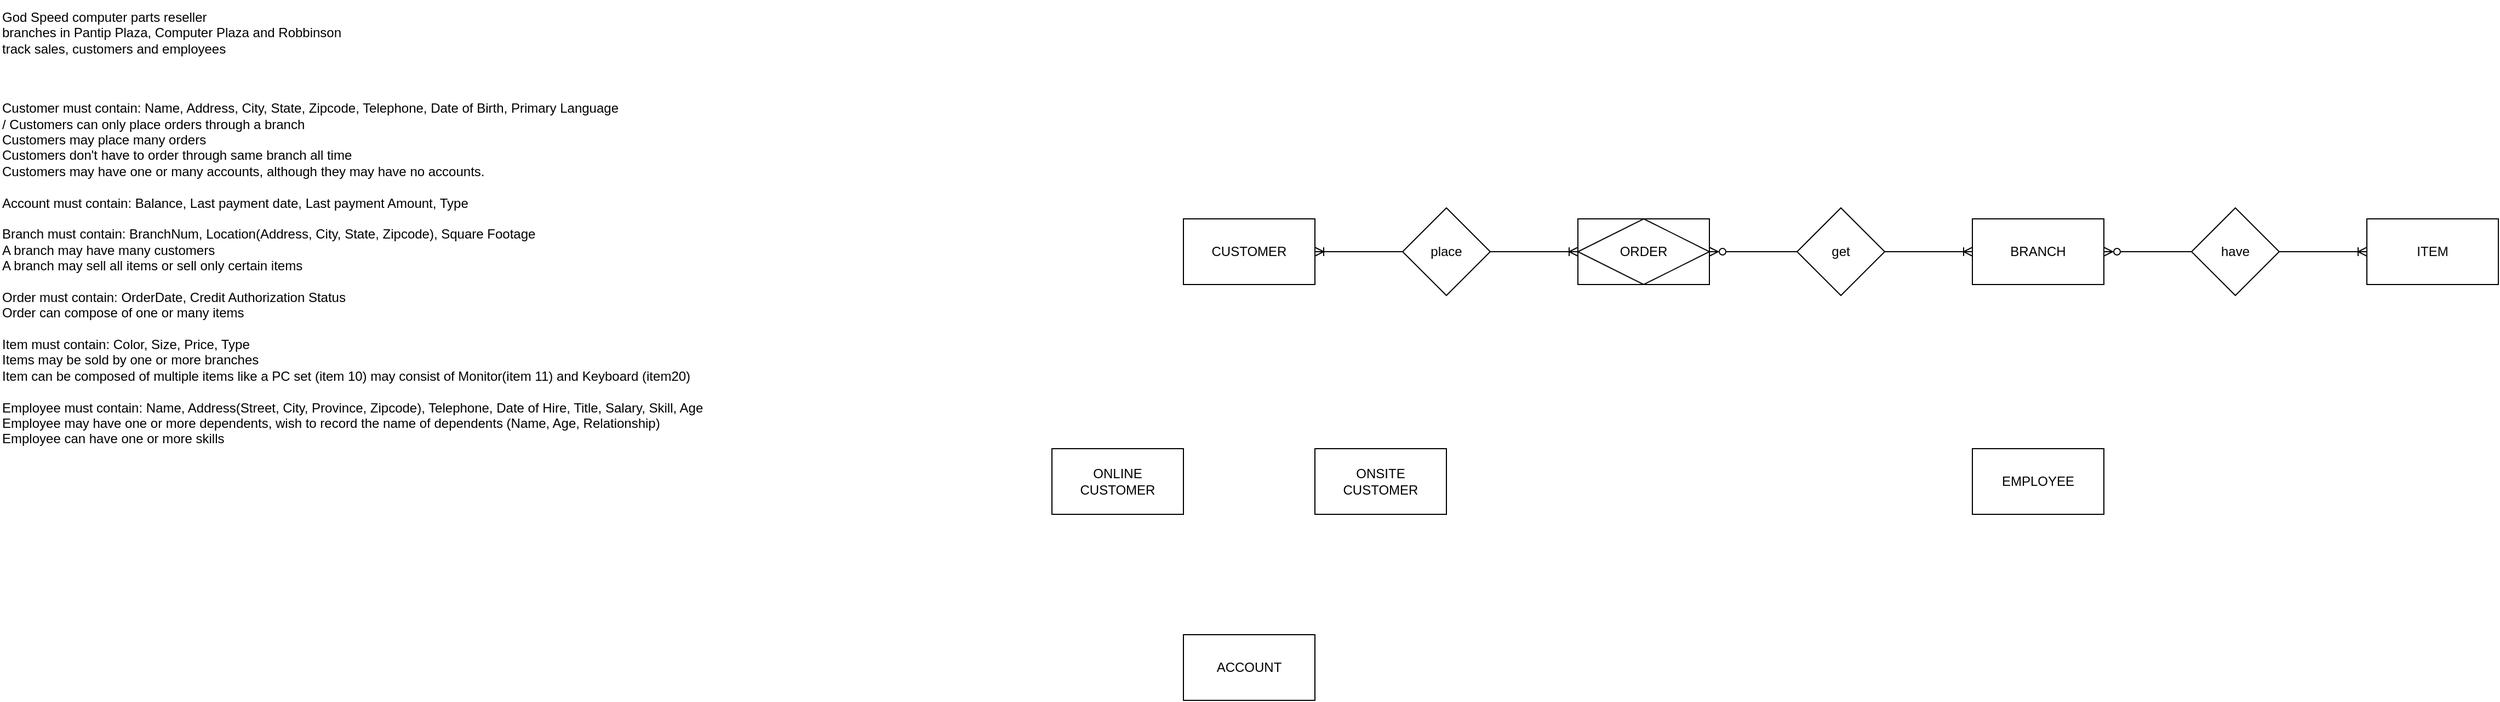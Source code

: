 <mxfile version="28.1.0">
  <diagram name="Page-1" id="kPW6Q-uU6MvsNbNIOXp1">
    <mxGraphModel dx="2421" dy="1348" grid="1" gridSize="10" guides="1" tooltips="1" connect="1" arrows="1" fold="1" page="1" pageScale="1" pageWidth="850" pageHeight="1100" math="0" shadow="0">
      <root>
        <mxCell id="0" />
        <mxCell id="1" parent="0" />
        <mxCell id="nXUQcJA8knITZQ03GCeb-1" value="CUSTOMER" style="rounded=0;whiteSpace=wrap;html=1;" vertex="1" parent="1">
          <mxGeometry x="1120" y="240" width="120" height="60" as="geometry" />
        </mxCell>
        <mxCell id="nXUQcJA8knITZQ03GCeb-3" value="God Speed computer parts reseller&lt;div&gt;branches in Pantip Plaza, Computer Plaza and Robbinson&lt;/div&gt;&lt;div&gt;track sales, customers and employees&lt;/div&gt;" style="text;html=1;align=left;verticalAlign=middle;whiteSpace=wrap;rounded=0;" vertex="1" parent="1">
          <mxGeometry x="40" y="40" width="320" height="60" as="geometry" />
        </mxCell>
        <mxCell id="nXUQcJA8knITZQ03GCeb-4" value="&lt;div&gt;Customer must contain: Name, Address, City, State, Zipcode, Telephone, Date of Birth, Primary Language&lt;/div&gt;/ Customers can only place orders through a branch&amp;nbsp;&lt;div&gt;Customers may place many orders&lt;/div&gt;&lt;div&gt;Customers don&#39;t have to order through same branch all time&lt;/div&gt;&lt;div&gt;Customers may have one or many accounts, although they may have no accounts.&lt;/div&gt;&lt;div&gt;&lt;br&gt;&lt;/div&gt;&lt;div&gt;Account must contain: Balance, Last payment date, Last payment Amount, Type&lt;/div&gt;&lt;div&gt;&lt;br&gt;&lt;/div&gt;&lt;div&gt;Branch must contain: BranchNum, Location(Address, City, State, Zipcode), Square Footage&lt;/div&gt;&lt;div&gt;A branch may have many customers&lt;/div&gt;&lt;div&gt;A branch may sell all items or sell only certain items&lt;/div&gt;&lt;div&gt;&lt;br&gt;&lt;/div&gt;&lt;div&gt;&lt;div&gt;Order must contain: OrderDate, Credit Authorization Status&lt;/div&gt;&lt;/div&gt;&lt;div&gt;Order can compose of one or many items&lt;/div&gt;&lt;div&gt;&lt;br&gt;&lt;/div&gt;&lt;div&gt;&lt;div&gt;Item must contain: Color, Size, Price, Type&lt;/div&gt;&lt;/div&gt;&lt;div&gt;Items may be sold by one or more branches&lt;/div&gt;&lt;div&gt;Item can be composed of multiple items like a PC set (item 10) may consist of Monitor(item 11) and Keyboard (item20)&lt;/div&gt;&lt;div&gt;&lt;br&gt;&lt;/div&gt;&lt;div&gt;&lt;div&gt;Employee must contain: Name, Address(Street, City, Province, Zipcode), Telephone, Date of Hire, Title, Salary, Skill, Age&lt;/div&gt;&lt;div&gt;Employee may have one or more dependents, wish to record the name of dependents (Name, Age, Relationship)&lt;/div&gt;&lt;div&gt;Employee can have one or more skills&lt;/div&gt;&lt;/div&gt;" style="text;html=1;align=left;verticalAlign=middle;whiteSpace=wrap;rounded=0;" vertex="1" parent="1">
          <mxGeometry x="40" y="130" width="660" height="320" as="geometry" />
        </mxCell>
        <mxCell id="nXUQcJA8knITZQ03GCeb-6" value="BRANCH" style="rounded=0;whiteSpace=wrap;html=1;" vertex="1" parent="1">
          <mxGeometry x="1840" y="240" width="120" height="60" as="geometry" />
        </mxCell>
        <mxCell id="nXUQcJA8knITZQ03GCeb-9" value="" style="group" vertex="1" connectable="0" parent="1">
          <mxGeometry x="1480" y="240" width="120" height="60" as="geometry" />
        </mxCell>
        <mxCell id="nXUQcJA8knITZQ03GCeb-7" value="" style="rounded=0;whiteSpace=wrap;html=1;" vertex="1" parent="nXUQcJA8knITZQ03GCeb-9">
          <mxGeometry width="120" height="60" as="geometry" />
        </mxCell>
        <mxCell id="nXUQcJA8knITZQ03GCeb-8" value="ORDER" style="rhombus;whiteSpace=wrap;html=1;" vertex="1" parent="nXUQcJA8knITZQ03GCeb-9">
          <mxGeometry width="120" height="60" as="geometry" />
        </mxCell>
        <mxCell id="nXUQcJA8knITZQ03GCeb-10" value="ACCOUNT" style="rounded=0;whiteSpace=wrap;html=1;" vertex="1" parent="1">
          <mxGeometry x="1120" y="620" width="120" height="60" as="geometry" />
        </mxCell>
        <mxCell id="nXUQcJA8knITZQ03GCeb-11" value="EMPLOYEE" style="rounded=0;whiteSpace=wrap;html=1;" vertex="1" parent="1">
          <mxGeometry x="1840" y="450" width="120" height="60" as="geometry" />
        </mxCell>
        <mxCell id="nXUQcJA8knITZQ03GCeb-12" value="ITEM" style="rounded=0;whiteSpace=wrap;html=1;" vertex="1" parent="1">
          <mxGeometry x="2200" y="240" width="120" height="60" as="geometry" />
        </mxCell>
        <mxCell id="nXUQcJA8knITZQ03GCeb-13" value="place" style="rhombus;whiteSpace=wrap;html=1;" vertex="1" parent="1">
          <mxGeometry x="1320" y="230" width="80" height="80" as="geometry" />
        </mxCell>
        <mxCell id="nXUQcJA8knITZQ03GCeb-14" value="get" style="rhombus;whiteSpace=wrap;html=1;" vertex="1" parent="1">
          <mxGeometry x="1680" y="230" width="80" height="80" as="geometry" />
        </mxCell>
        <mxCell id="nXUQcJA8knITZQ03GCeb-16" value="ONLINE&lt;div&gt;CUSTOMER&lt;/div&gt;" style="rounded=0;whiteSpace=wrap;html=1;" vertex="1" parent="1">
          <mxGeometry x="1000" y="450" width="120" height="60" as="geometry" />
        </mxCell>
        <mxCell id="nXUQcJA8knITZQ03GCeb-17" value="ONSITE&lt;div&gt;CUSTOMER&lt;/div&gt;" style="rounded=0;whiteSpace=wrap;html=1;" vertex="1" parent="1">
          <mxGeometry x="1240" y="450" width="120" height="60" as="geometry" />
        </mxCell>
        <mxCell id="nXUQcJA8knITZQ03GCeb-18" value="have" style="rhombus;whiteSpace=wrap;html=1;" vertex="1" parent="1">
          <mxGeometry x="2040" y="230" width="80" height="80" as="geometry" />
        </mxCell>
        <mxCell id="nXUQcJA8knITZQ03GCeb-19" value="" style="endArrow=none;html=1;rounded=0;entryX=0;entryY=0.5;entryDx=0;entryDy=0;exitX=1;exitY=0.5;exitDx=0;exitDy=0;startArrow=ERzeroToMany;startFill=0;" edge="1" parent="1" source="nXUQcJA8knITZQ03GCeb-6" target="nXUQcJA8knITZQ03GCeb-18">
          <mxGeometry width="50" height="50" relative="1" as="geometry">
            <mxPoint x="2050" y="390" as="sourcePoint" />
            <mxPoint x="2100" y="340" as="targetPoint" />
          </mxGeometry>
        </mxCell>
        <mxCell id="nXUQcJA8knITZQ03GCeb-20" value="" style="endArrow=ERoneToMany;html=1;rounded=0;entryX=0;entryY=0.5;entryDx=0;entryDy=0;exitX=1;exitY=0.5;exitDx=0;exitDy=0;endFill=0;" edge="1" parent="1" source="nXUQcJA8knITZQ03GCeb-18" target="nXUQcJA8knITZQ03GCeb-12">
          <mxGeometry width="50" height="50" relative="1" as="geometry">
            <mxPoint x="2085" y="340" as="sourcePoint" />
            <mxPoint x="2165" y="340" as="targetPoint" />
          </mxGeometry>
        </mxCell>
        <mxCell id="nXUQcJA8knITZQ03GCeb-21" value="" style="endArrow=ERoneToMany;html=1;rounded=0;entryX=0;entryY=0.5;entryDx=0;entryDy=0;exitX=1;exitY=0.5;exitDx=0;exitDy=0;endFill=0;" edge="1" parent="1" source="nXUQcJA8knITZQ03GCeb-14" target="nXUQcJA8knITZQ03GCeb-6">
          <mxGeometry width="50" height="50" relative="1" as="geometry">
            <mxPoint x="1760" y="309.43" as="sourcePoint" />
            <mxPoint x="1840" y="309.43" as="targetPoint" />
          </mxGeometry>
        </mxCell>
        <mxCell id="nXUQcJA8knITZQ03GCeb-22" value="" style="endArrow=none;html=1;rounded=0;entryX=0;entryY=0.5;entryDx=0;entryDy=0;exitX=1;exitY=0.5;exitDx=0;exitDy=0;startArrow=ERzeroToMany;startFill=0;" edge="1" parent="1" source="nXUQcJA8knITZQ03GCeb-8" target="nXUQcJA8knITZQ03GCeb-14">
          <mxGeometry width="50" height="50" relative="1" as="geometry">
            <mxPoint x="1680" y="330" as="sourcePoint" />
            <mxPoint x="1760" y="330" as="targetPoint" />
          </mxGeometry>
        </mxCell>
        <mxCell id="nXUQcJA8knITZQ03GCeb-23" value="" style="endArrow=ERoneToMany;html=1;rounded=0;entryX=0;entryY=0.5;entryDx=0;entryDy=0;exitX=1;exitY=0.5;exitDx=0;exitDy=0;endFill=0;" edge="1" parent="1" source="nXUQcJA8knITZQ03GCeb-13" target="nXUQcJA8knITZQ03GCeb-7">
          <mxGeometry width="50" height="50" relative="1" as="geometry">
            <mxPoint x="1380" y="320" as="sourcePoint" />
            <mxPoint x="1460" y="320" as="targetPoint" />
          </mxGeometry>
        </mxCell>
        <mxCell id="nXUQcJA8knITZQ03GCeb-24" value="" style="endArrow=none;html=1;rounded=0;entryX=0;entryY=0.5;entryDx=0;entryDy=0;exitX=1;exitY=0.5;exitDx=0;exitDy=0;startArrow=ERoneToMany;startFill=0;" edge="1" parent="1" source="nXUQcJA8knITZQ03GCeb-1" target="nXUQcJA8knITZQ03GCeb-13">
          <mxGeometry width="50" height="50" relative="1" as="geometry">
            <mxPoint x="1510" y="310" as="sourcePoint" />
            <mxPoint x="1590" y="310" as="targetPoint" />
          </mxGeometry>
        </mxCell>
      </root>
    </mxGraphModel>
  </diagram>
</mxfile>
